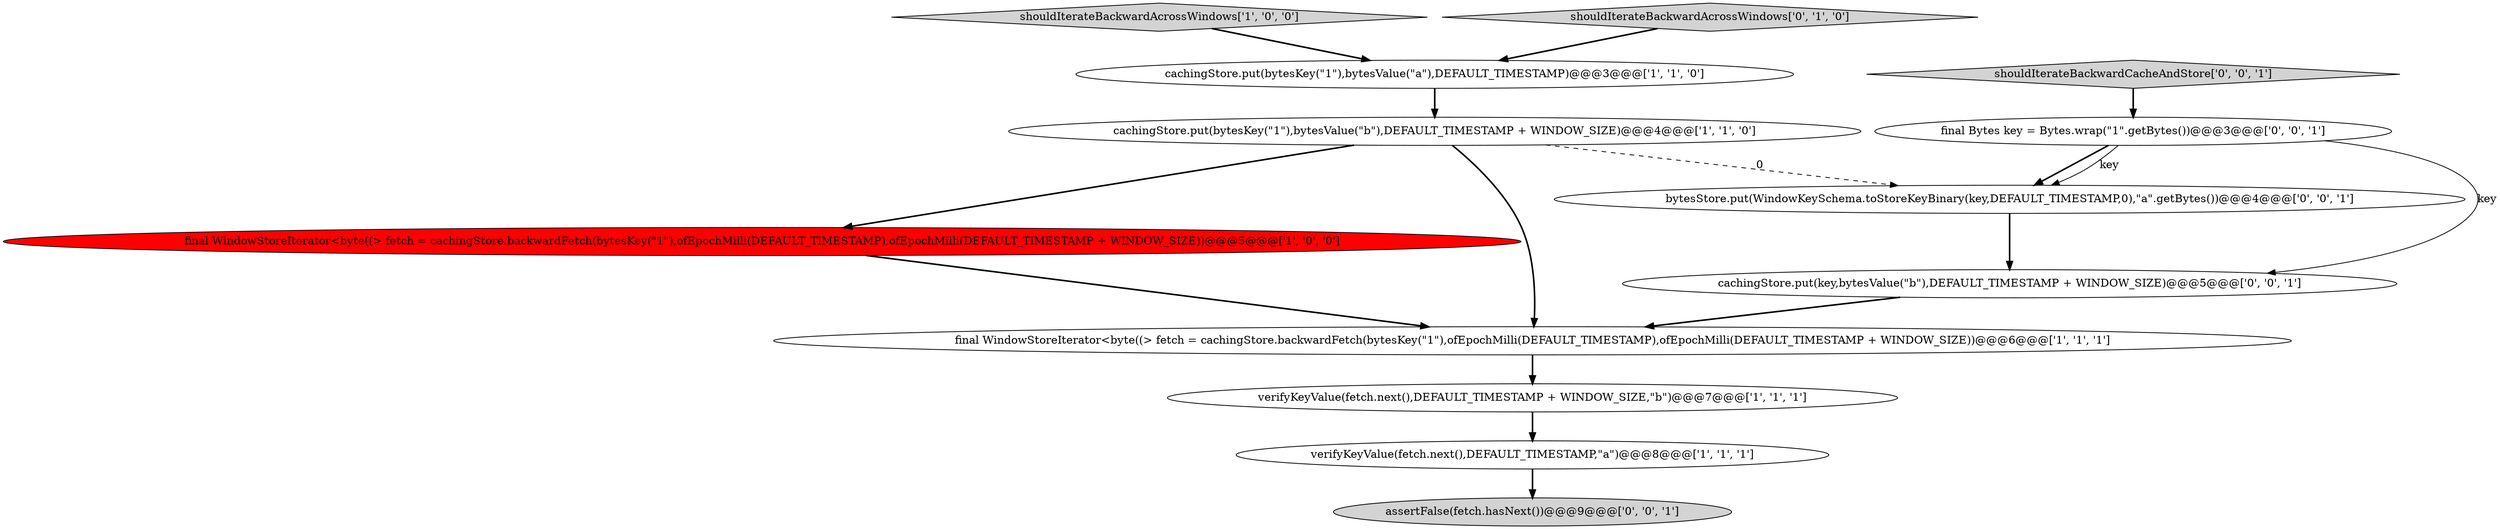 digraph {
6 [style = filled, label = "cachingStore.put(bytesKey(\"1\"),bytesValue(\"a\"),DEFAULT_TIMESTAMP)@@@3@@@['1', '1', '0']", fillcolor = white, shape = ellipse image = "AAA0AAABBB1BBB"];
11 [style = filled, label = "assertFalse(fetch.hasNext())@@@9@@@['0', '0', '1']", fillcolor = lightgray, shape = ellipse image = "AAA0AAABBB3BBB"];
0 [style = filled, label = "final WindowStoreIterator<byte((> fetch = cachingStore.backwardFetch(bytesKey(\"1\"),ofEpochMilli(DEFAULT_TIMESTAMP),ofEpochMilli(DEFAULT_TIMESTAMP + WINDOW_SIZE))@@@6@@@['1', '1', '1']", fillcolor = white, shape = ellipse image = "AAA0AAABBB1BBB"];
4 [style = filled, label = "shouldIterateBackwardAcrossWindows['1', '0', '0']", fillcolor = lightgray, shape = diamond image = "AAA0AAABBB1BBB"];
2 [style = filled, label = "verifyKeyValue(fetch.next(),DEFAULT_TIMESTAMP,\"a\")@@@8@@@['1', '1', '1']", fillcolor = white, shape = ellipse image = "AAA0AAABBB1BBB"];
7 [style = filled, label = "shouldIterateBackwardAcrossWindows['0', '1', '0']", fillcolor = lightgray, shape = diamond image = "AAA0AAABBB2BBB"];
10 [style = filled, label = "bytesStore.put(WindowKeySchema.toStoreKeyBinary(key,DEFAULT_TIMESTAMP,0),\"a\".getBytes())@@@4@@@['0', '0', '1']", fillcolor = white, shape = ellipse image = "AAA0AAABBB3BBB"];
12 [style = filled, label = "final Bytes key = Bytes.wrap(\"1\".getBytes())@@@3@@@['0', '0', '1']", fillcolor = white, shape = ellipse image = "AAA0AAABBB3BBB"];
3 [style = filled, label = "final WindowStoreIterator<byte((> fetch = cachingStore.backwardFetch(bytesKey(\"1\"),ofEpochMilli(DEFAULT_TIMESTAMP),ofEpochMilli(DEFAULT_TIMESTAMP + WINDOW_SIZE))@@@5@@@['1', '0', '0']", fillcolor = red, shape = ellipse image = "AAA1AAABBB1BBB"];
1 [style = filled, label = "cachingStore.put(bytesKey(\"1\"),bytesValue(\"b\"),DEFAULT_TIMESTAMP + WINDOW_SIZE)@@@4@@@['1', '1', '0']", fillcolor = white, shape = ellipse image = "AAA0AAABBB1BBB"];
8 [style = filled, label = "cachingStore.put(key,bytesValue(\"b\"),DEFAULT_TIMESTAMP + WINDOW_SIZE)@@@5@@@['0', '0', '1']", fillcolor = white, shape = ellipse image = "AAA0AAABBB3BBB"];
9 [style = filled, label = "shouldIterateBackwardCacheAndStore['0', '0', '1']", fillcolor = lightgray, shape = diamond image = "AAA0AAABBB3BBB"];
5 [style = filled, label = "verifyKeyValue(fetch.next(),DEFAULT_TIMESTAMP + WINDOW_SIZE,\"b\")@@@7@@@['1', '1', '1']", fillcolor = white, shape = ellipse image = "AAA0AAABBB1BBB"];
1->3 [style = bold, label=""];
8->0 [style = bold, label=""];
12->8 [style = solid, label="key"];
6->1 [style = bold, label=""];
5->2 [style = bold, label=""];
12->10 [style = bold, label=""];
9->12 [style = bold, label=""];
12->10 [style = solid, label="key"];
1->0 [style = bold, label=""];
1->10 [style = dashed, label="0"];
10->8 [style = bold, label=""];
4->6 [style = bold, label=""];
2->11 [style = bold, label=""];
3->0 [style = bold, label=""];
7->6 [style = bold, label=""];
0->5 [style = bold, label=""];
}
